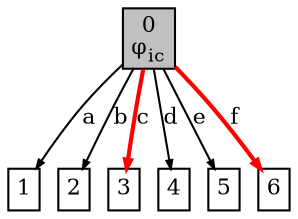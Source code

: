 digraph {
	ranksep=0.5
	nodesep=0.12
	node[fontsize=10.5,shape=box,height=0.02,width=0.02,margin="0.05,0.05"]
	edge[fontsize=10.5,arrowsize=0.4]

	init [label=<0<br/>&phi;<sub>ic</sub>>,style=filled,fillcolor=gray]
	1 [label="1"]
	2 [label="2"]
	3 [label="3"]
	4 [label="4"]
	5 [label="5"]
	6 [label="6"]

	init->1[label="a"]
	init->2[label="b"]
	init->3[label="c",color="#FF0000", style="bold"]
	init->4[label="d"]
	init->5[label="e"]
	init->6[label="f",color="#FF0000", style="bold"]
}